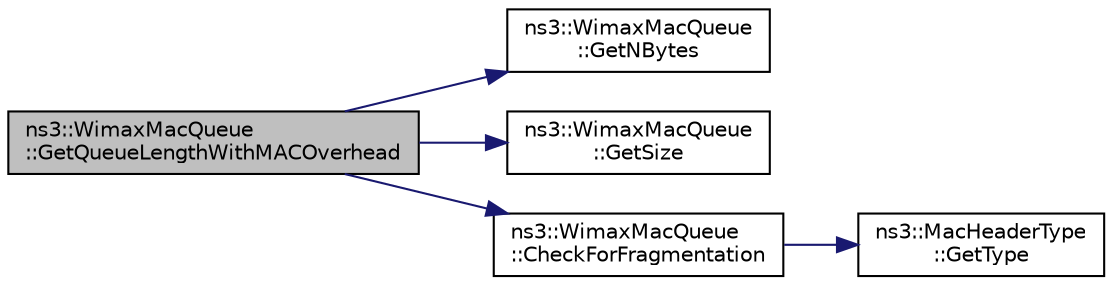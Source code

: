 digraph "ns3::WimaxMacQueue::GetQueueLengthWithMACOverhead"
{
  edge [fontname="Helvetica",fontsize="10",labelfontname="Helvetica",labelfontsize="10"];
  node [fontname="Helvetica",fontsize="10",shape=record];
  rankdir="LR";
  Node1 [label="ns3::WimaxMacQueue\l::GetQueueLengthWithMACOverhead",height=0.2,width=0.4,color="black", fillcolor="grey75", style="filled", fontcolor="black"];
  Node1 -> Node2 [color="midnightblue",fontsize="10",style="solid"];
  Node2 [label="ns3::WimaxMacQueue\l::GetNBytes",height=0.2,width=0.4,color="black", fillcolor="white", style="filled",URL="$da/db1/classns3_1_1WimaxMacQueue.html#a844cc908debd8c4a4038c0c2627cfec4"];
  Node1 -> Node3 [color="midnightblue",fontsize="10",style="solid"];
  Node3 [label="ns3::WimaxMacQueue\l::GetSize",height=0.2,width=0.4,color="black", fillcolor="white", style="filled",URL="$da/db1/classns3_1_1WimaxMacQueue.html#ac12bb7a7176fec0c2a275b181b4b5fa4"];
  Node1 -> Node4 [color="midnightblue",fontsize="10",style="solid"];
  Node4 [label="ns3::WimaxMacQueue\l::CheckForFragmentation",height=0.2,width=0.4,color="black", fillcolor="white", style="filled",URL="$da/db1/classns3_1_1WimaxMacQueue.html#aba14f6efd4ebb33ac03afd4bbc1461b6"];
  Node4 -> Node5 [color="midnightblue",fontsize="10",style="solid"];
  Node5 [label="ns3::MacHeaderType\l::GetType",height=0.2,width=0.4,color="black", fillcolor="white", style="filled",URL="$d5/d49/classns3_1_1MacHeaderType.html#aa207fe18499a20663fdb536a46961137"];
}
